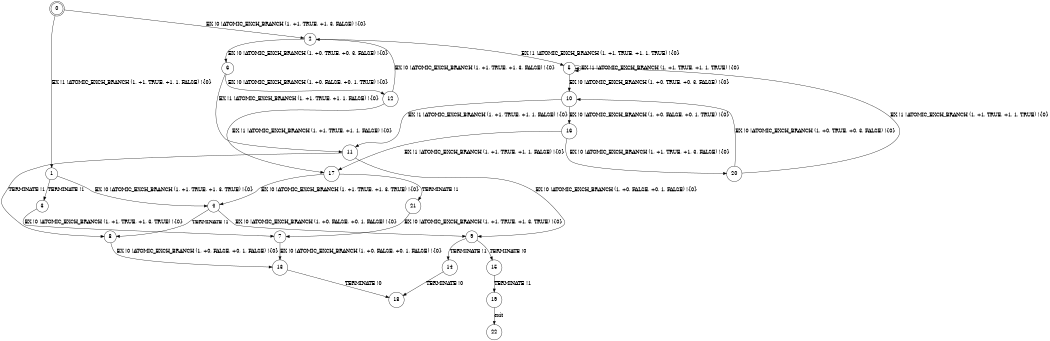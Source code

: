 digraph BCG {
size = "7, 10.5";
center = TRUE;
node [shape = circle];
0 [peripheries = 2];
0 -> 1 [label = "EX !1 !ATOMIC_EXCH_BRANCH (1, +1, TRUE, +1, 1, FALSE) !{0}"];
0 -> 2 [label = "EX !0 !ATOMIC_EXCH_BRANCH (1, +1, TRUE, +1, 3, FALSE) !{0}"];
1 -> 3 [label = "TERMINATE !1"];
1 -> 4 [label = "EX !0 !ATOMIC_EXCH_BRANCH (1, +1, TRUE, +1, 3, TRUE) !{0}"];
2 -> 5 [label = "EX !1 !ATOMIC_EXCH_BRANCH (1, +1, TRUE, +1, 1, TRUE) !{0}"];
2 -> 6 [label = "EX !0 !ATOMIC_EXCH_BRANCH (1, +0, TRUE, +0, 3, FALSE) !{0}"];
3 -> 7 [label = "EX !0 !ATOMIC_EXCH_BRANCH (1, +1, TRUE, +1, 3, TRUE) !{0}"];
4 -> 8 [label = "TERMINATE !1"];
4 -> 9 [label = "EX !0 !ATOMIC_EXCH_BRANCH (1, +0, FALSE, +0, 1, FALSE) !{0}"];
5 -> 5 [label = "EX !1 !ATOMIC_EXCH_BRANCH (1, +1, TRUE, +1, 1, TRUE) !{0}"];
5 -> 10 [label = "EX !0 !ATOMIC_EXCH_BRANCH (1, +0, TRUE, +0, 3, FALSE) !{0}"];
6 -> 11 [label = "EX !1 !ATOMIC_EXCH_BRANCH (1, +1, TRUE, +1, 1, FALSE) !{0}"];
6 -> 12 [label = "EX !0 !ATOMIC_EXCH_BRANCH (1, +0, FALSE, +0, 1, TRUE) !{0}"];
7 -> 13 [label = "EX !0 !ATOMIC_EXCH_BRANCH (1, +0, FALSE, +0, 1, FALSE) !{0}"];
8 -> 13 [label = "EX !0 !ATOMIC_EXCH_BRANCH (1, +0, FALSE, +0, 1, FALSE) !{0}"];
9 -> 14 [label = "TERMINATE !1"];
9 -> 15 [label = "TERMINATE !0"];
10 -> 11 [label = "EX !1 !ATOMIC_EXCH_BRANCH (1, +1, TRUE, +1, 1, FALSE) !{0}"];
10 -> 16 [label = "EX !0 !ATOMIC_EXCH_BRANCH (1, +0, FALSE, +0, 1, TRUE) !{0}"];
11 -> 8 [label = "TERMINATE !1"];
11 -> 9 [label = "EX !0 !ATOMIC_EXCH_BRANCH (1, +0, FALSE, +0, 1, FALSE) !{0}"];
12 -> 17 [label = "EX !1 !ATOMIC_EXCH_BRANCH (1, +1, TRUE, +1, 1, FALSE) !{0}"];
12 -> 2 [label = "EX !0 !ATOMIC_EXCH_BRANCH (1, +1, TRUE, +1, 3, FALSE) !{0}"];
13 -> 18 [label = "TERMINATE !0"];
14 -> 18 [label = "TERMINATE !0"];
15 -> 19 [label = "TERMINATE !1"];
16 -> 17 [label = "EX !1 !ATOMIC_EXCH_BRANCH (1, +1, TRUE, +1, 1, FALSE) !{0}"];
16 -> 20 [label = "EX !0 !ATOMIC_EXCH_BRANCH (1, +1, TRUE, +1, 3, FALSE) !{0}"];
17 -> 21 [label = "TERMINATE !1"];
17 -> 4 [label = "EX !0 !ATOMIC_EXCH_BRANCH (1, +1, TRUE, +1, 3, TRUE) !{0}"];
19 -> 22 [label = "exit"];
20 -> 5 [label = "EX !1 !ATOMIC_EXCH_BRANCH (1, +1, TRUE, +1, 1, TRUE) !{0}"];
20 -> 10 [label = "EX !0 !ATOMIC_EXCH_BRANCH (1, +0, TRUE, +0, 3, FALSE) !{0}"];
21 -> 7 [label = "EX !0 !ATOMIC_EXCH_BRANCH (1, +1, TRUE, +1, 3, TRUE) !{0}"];
}
